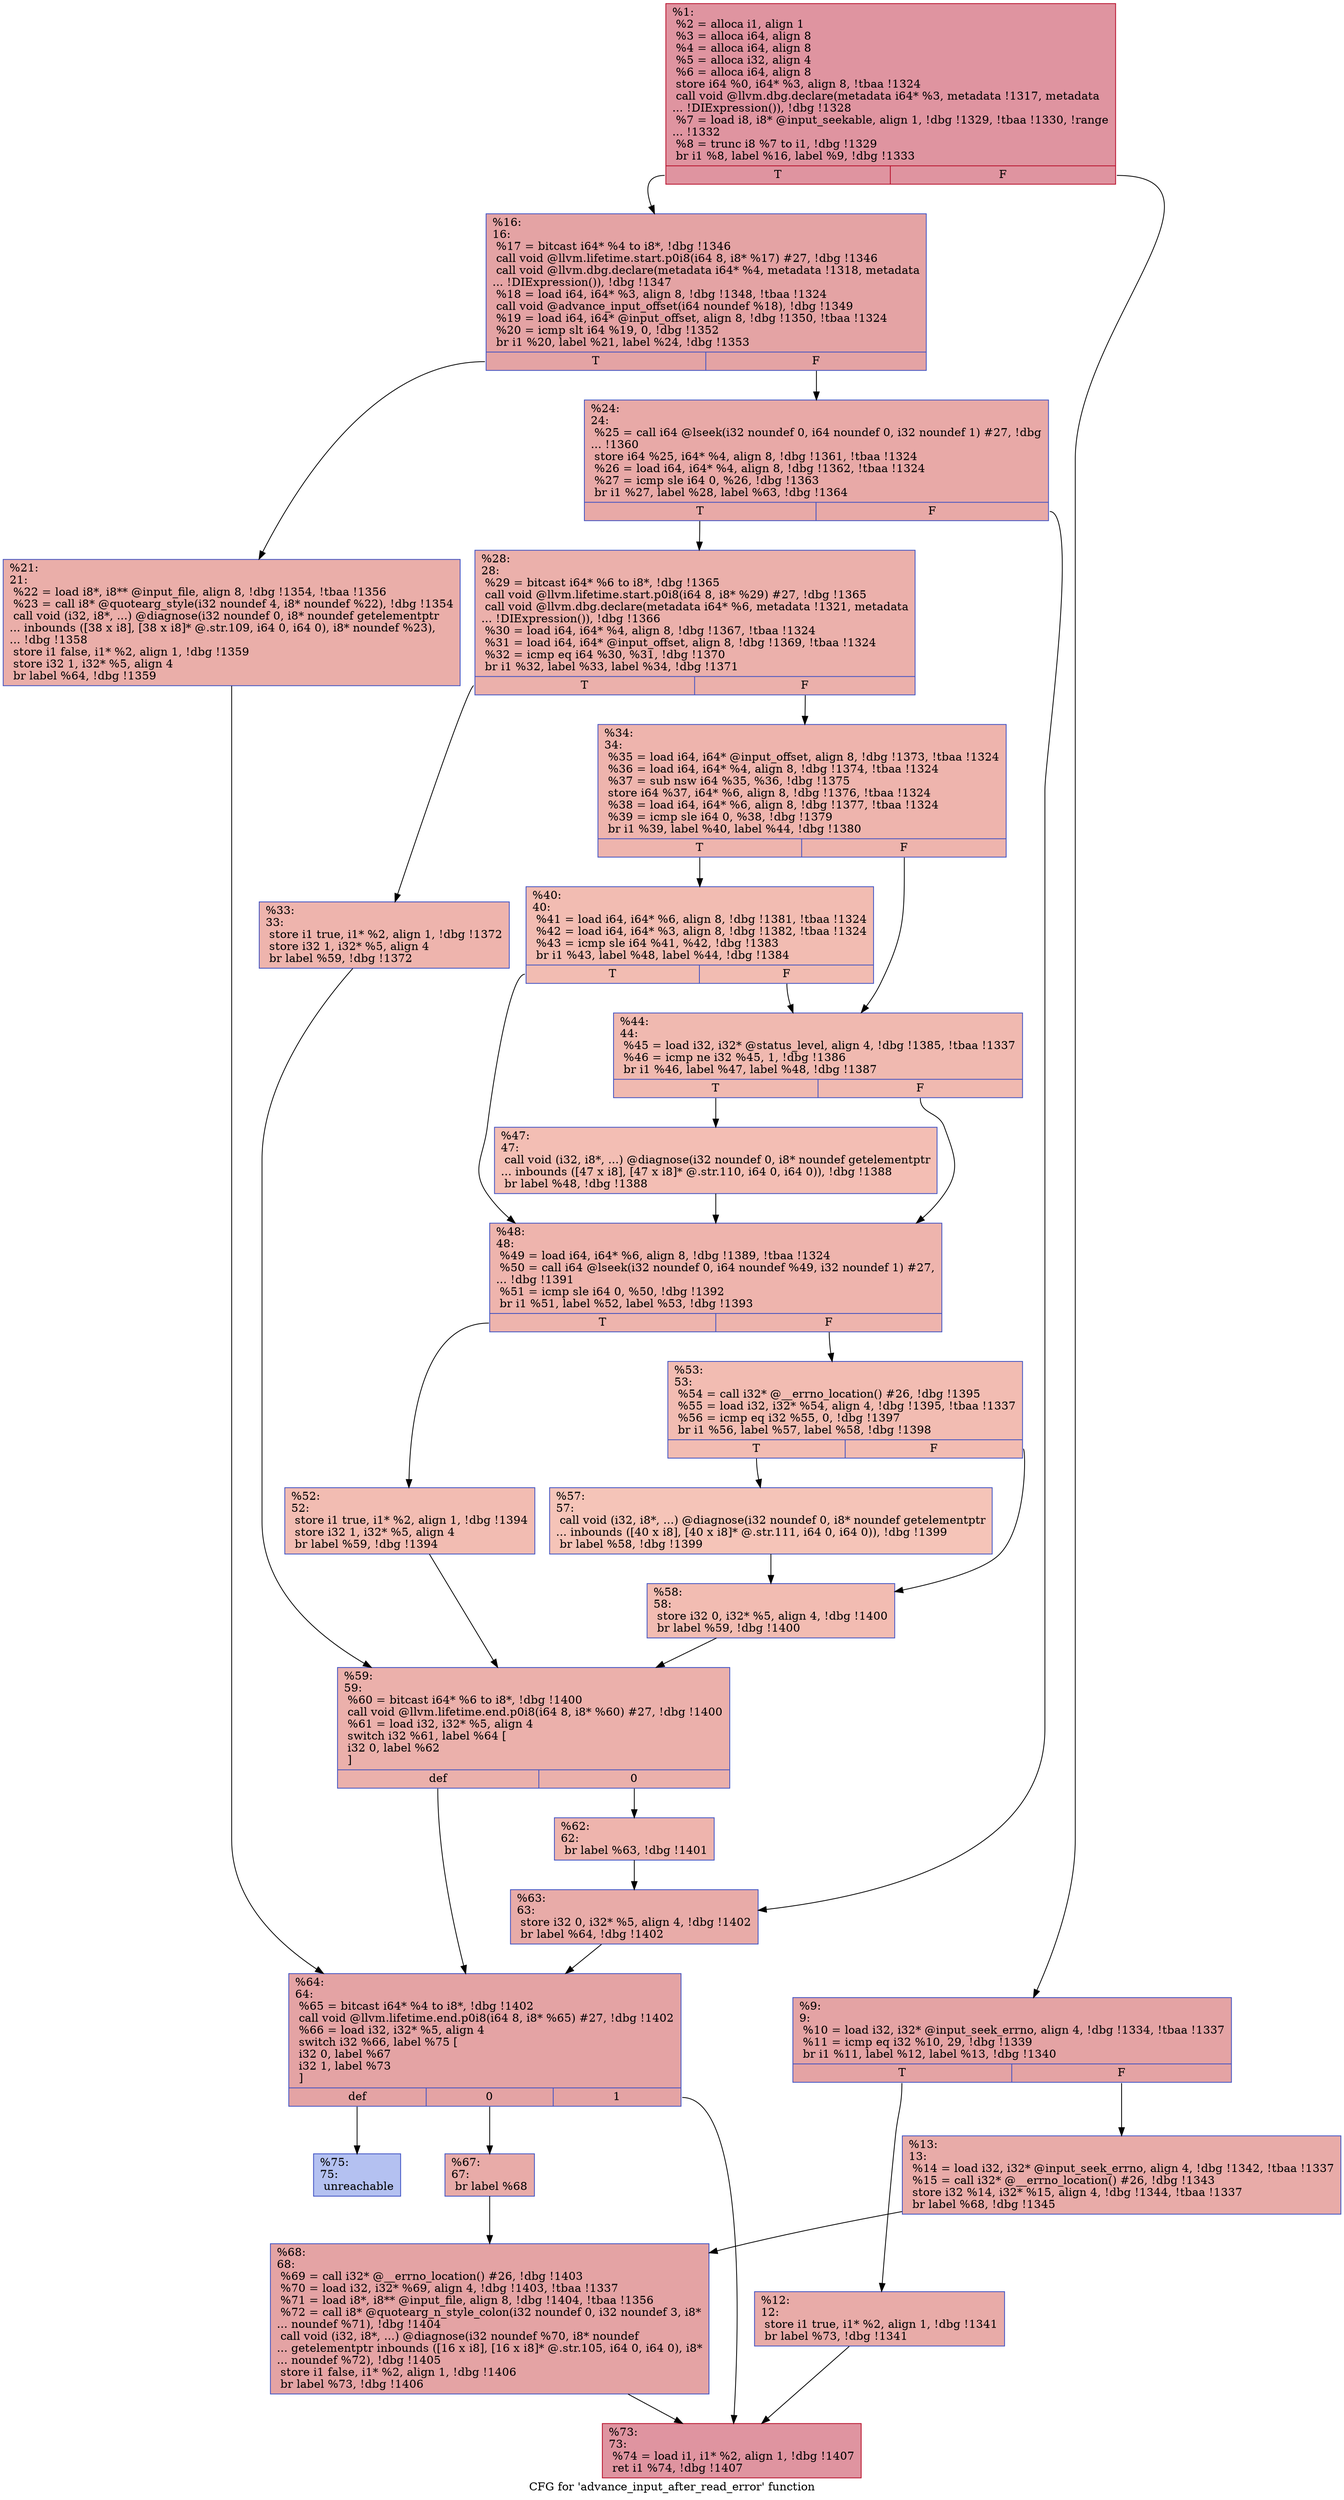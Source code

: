 digraph "CFG for 'advance_input_after_read_error' function" {
	label="CFG for 'advance_input_after_read_error' function";

	Node0xfcb7a0 [shape=record,color="#b70d28ff", style=filled, fillcolor="#b70d2870",label="{%1:\l  %2 = alloca i1, align 1\l  %3 = alloca i64, align 8\l  %4 = alloca i64, align 8\l  %5 = alloca i32, align 4\l  %6 = alloca i64, align 8\l  store i64 %0, i64* %3, align 8, !tbaa !1324\l  call void @llvm.dbg.declare(metadata i64* %3, metadata !1317, metadata\l... !DIExpression()), !dbg !1328\l  %7 = load i8, i8* @input_seekable, align 1, !dbg !1329, !tbaa !1330, !range\l... !1332\l  %8 = trunc i8 %7 to i1, !dbg !1329\l  br i1 %8, label %16, label %9, !dbg !1333\l|{<s0>T|<s1>F}}"];
	Node0xfcb7a0:s0 -> Node0xfcb9c0;
	Node0xfcb7a0:s1 -> Node0xfcb8d0;
	Node0xfcb8d0 [shape=record,color="#3d50c3ff", style=filled, fillcolor="#c32e3170",label="{%9:\l9:                                                \l  %10 = load i32, i32* @input_seek_errno, align 4, !dbg !1334, !tbaa !1337\l  %11 = icmp eq i32 %10, 29, !dbg !1339\l  br i1 %11, label %12, label %13, !dbg !1340\l|{<s0>T|<s1>F}}"];
	Node0xfcb8d0:s0 -> Node0xfcb920;
	Node0xfcb8d0:s1 -> Node0xfcb970;
	Node0xfcb920 [shape=record,color="#3d50c3ff", style=filled, fillcolor="#cc403a70",label="{%12:\l12:                                               \l  store i1 true, i1* %2, align 1, !dbg !1341\l  br label %73, !dbg !1341\l}"];
	Node0xfcb920 -> Node0xfcc000;
	Node0xfcb970 [shape=record,color="#3d50c3ff", style=filled, fillcolor="#cc403a70",label="{%13:\l13:                                               \l  %14 = load i32, i32* @input_seek_errno, align 4, !dbg !1342, !tbaa !1337\l  %15 = call i32* @__errno_location() #26, !dbg !1343\l  store i32 %14, i32* %15, align 4, !dbg !1344, !tbaa !1337\l  br label %68, !dbg !1345\l}"];
	Node0xfcb970 -> Node0xfcbfb0;
	Node0xfcb9c0 [shape=record,color="#3d50c3ff", style=filled, fillcolor="#c32e3170",label="{%16:\l16:                                               \l  %17 = bitcast i64* %4 to i8*, !dbg !1346\l  call void @llvm.lifetime.start.p0i8(i64 8, i8* %17) #27, !dbg !1346\l  call void @llvm.dbg.declare(metadata i64* %4, metadata !1318, metadata\l... !DIExpression()), !dbg !1347\l  %18 = load i64, i64* %3, align 8, !dbg !1348, !tbaa !1324\l  call void @advance_input_offset(i64 noundef %18), !dbg !1349\l  %19 = load i64, i64* @input_offset, align 8, !dbg !1350, !tbaa !1324\l  %20 = icmp slt i64 %19, 0, !dbg !1352\l  br i1 %20, label %21, label %24, !dbg !1353\l|{<s0>T|<s1>F}}"];
	Node0xfcb9c0:s0 -> Node0xfcba10;
	Node0xfcb9c0:s1 -> Node0xfcba60;
	Node0xfcba10 [shape=record,color="#3d50c3ff", style=filled, fillcolor="#d0473d70",label="{%21:\l21:                                               \l  %22 = load i8*, i8** @input_file, align 8, !dbg !1354, !tbaa !1356\l  %23 = call i8* @quotearg_style(i32 noundef 4, i8* noundef %22), !dbg !1354\l  call void (i32, i8*, ...) @diagnose(i32 noundef 0, i8* noundef getelementptr\l... inbounds ([38 x i8], [38 x i8]* @.str.109, i64 0, i64 0), i8* noundef %23),\l... !dbg !1358\l  store i1 false, i1* %2, align 1, !dbg !1359\l  store i32 1, i32* %5, align 4\l  br label %64, !dbg !1359\l}"];
	Node0xfcba10 -> Node0xfcbf10;
	Node0xfcba60 [shape=record,color="#3d50c3ff", style=filled, fillcolor="#ca3b3770",label="{%24:\l24:                                               \l  %25 = call i64 @lseek(i32 noundef 0, i64 noundef 0, i32 noundef 1) #27, !dbg\l... !1360\l  store i64 %25, i64* %4, align 8, !dbg !1361, !tbaa !1324\l  %26 = load i64, i64* %4, align 8, !dbg !1362, !tbaa !1324\l  %27 = icmp sle i64 0, %26, !dbg !1363\l  br i1 %27, label %28, label %63, !dbg !1364\l|{<s0>T|<s1>F}}"];
	Node0xfcba60:s0 -> Node0xfcbab0;
	Node0xfcba60:s1 -> Node0xfcbec0;
	Node0xfcbab0 [shape=record,color="#3d50c3ff", style=filled, fillcolor="#d24b4070",label="{%28:\l28:                                               \l  %29 = bitcast i64* %6 to i8*, !dbg !1365\l  call void @llvm.lifetime.start.p0i8(i64 8, i8* %29) #27, !dbg !1365\l  call void @llvm.dbg.declare(metadata i64* %6, metadata !1321, metadata\l... !DIExpression()), !dbg !1366\l  %30 = load i64, i64* %4, align 8, !dbg !1367, !tbaa !1324\l  %31 = load i64, i64* @input_offset, align 8, !dbg !1369, !tbaa !1324\l  %32 = icmp eq i64 %30, %31, !dbg !1370\l  br i1 %32, label %33, label %34, !dbg !1371\l|{<s0>T|<s1>F}}"];
	Node0xfcbab0:s0 -> Node0xfcbb00;
	Node0xfcbab0:s1 -> Node0xfcbb50;
	Node0xfcbb00 [shape=record,color="#3d50c3ff", style=filled, fillcolor="#d8564670",label="{%33:\l33:                                               \l  store i1 true, i1* %2, align 1, !dbg !1372\l  store i32 1, i32* %5, align 4\l  br label %59, !dbg !1372\l}"];
	Node0xfcbb00 -> Node0xfcbe20;
	Node0xfcbb50 [shape=record,color="#3d50c3ff", style=filled, fillcolor="#d8564670",label="{%34:\l34:                                               \l  %35 = load i64, i64* @input_offset, align 8, !dbg !1373, !tbaa !1324\l  %36 = load i64, i64* %4, align 8, !dbg !1374, !tbaa !1324\l  %37 = sub nsw i64 %35, %36, !dbg !1375\l  store i64 %37, i64* %6, align 8, !dbg !1376, !tbaa !1324\l  %38 = load i64, i64* %6, align 8, !dbg !1377, !tbaa !1324\l  %39 = icmp sle i64 0, %38, !dbg !1379\l  br i1 %39, label %40, label %44, !dbg !1380\l|{<s0>T|<s1>F}}"];
	Node0xfcbb50:s0 -> Node0xfcbba0;
	Node0xfcbb50:s1 -> Node0xfcbbf0;
	Node0xfcbba0 [shape=record,color="#3d50c3ff", style=filled, fillcolor="#e1675170",label="{%40:\l40:                                               \l  %41 = load i64, i64* %6, align 8, !dbg !1381, !tbaa !1324\l  %42 = load i64, i64* %3, align 8, !dbg !1382, !tbaa !1324\l  %43 = icmp sle i64 %41, %42, !dbg !1383\l  br i1 %43, label %48, label %44, !dbg !1384\l|{<s0>T|<s1>F}}"];
	Node0xfcbba0:s0 -> Node0xfcbc90;
	Node0xfcbba0:s1 -> Node0xfcbbf0;
	Node0xfcbbf0 [shape=record,color="#3d50c3ff", style=filled, fillcolor="#de614d70",label="{%44:\l44:                                               \l  %45 = load i32, i32* @status_level, align 4, !dbg !1385, !tbaa !1337\l  %46 = icmp ne i32 %45, 1, !dbg !1386\l  br i1 %46, label %47, label %48, !dbg !1387\l|{<s0>T|<s1>F}}"];
	Node0xfcbbf0:s0 -> Node0xfcbc40;
	Node0xfcbbf0:s1 -> Node0xfcbc90;
	Node0xfcbc40 [shape=record,color="#3d50c3ff", style=filled, fillcolor="#e36c5570",label="{%47:\l47:                                               \l  call void (i32, i8*, ...) @diagnose(i32 noundef 0, i8* noundef getelementptr\l... inbounds ([47 x i8], [47 x i8]* @.str.110, i64 0, i64 0)), !dbg !1388\l  br label %48, !dbg !1388\l}"];
	Node0xfcbc40 -> Node0xfcbc90;
	Node0xfcbc90 [shape=record,color="#3d50c3ff", style=filled, fillcolor="#d8564670",label="{%48:\l48:                                               \l  %49 = load i64, i64* %6, align 8, !dbg !1389, !tbaa !1324\l  %50 = call i64 @lseek(i32 noundef 0, i64 noundef %49, i32 noundef 1) #27,\l... !dbg !1391\l  %51 = icmp sle i64 0, %50, !dbg !1392\l  br i1 %51, label %52, label %53, !dbg !1393\l|{<s0>T|<s1>F}}"];
	Node0xfcbc90:s0 -> Node0xfcbce0;
	Node0xfcbc90:s1 -> Node0xfcbd30;
	Node0xfcbce0 [shape=record,color="#3d50c3ff", style=filled, fillcolor="#e1675170",label="{%52:\l52:                                               \l  store i1 true, i1* %2, align 1, !dbg !1394\l  store i32 1, i32* %5, align 4\l  br label %59, !dbg !1394\l}"];
	Node0xfcbce0 -> Node0xfcbe20;
	Node0xfcbd30 [shape=record,color="#3d50c3ff", style=filled, fillcolor="#e1675170",label="{%53:\l53:                                               \l  %54 = call i32* @__errno_location() #26, !dbg !1395\l  %55 = load i32, i32* %54, align 4, !dbg !1395, !tbaa !1337\l  %56 = icmp eq i32 %55, 0, !dbg !1397\l  br i1 %56, label %57, label %58, !dbg !1398\l|{<s0>T|<s1>F}}"];
	Node0xfcbd30:s0 -> Node0xfcbd80;
	Node0xfcbd30:s1 -> Node0xfcbdd0;
	Node0xfcbd80 [shape=record,color="#3d50c3ff", style=filled, fillcolor="#e97a5f70",label="{%57:\l57:                                               \l  call void (i32, i8*, ...) @diagnose(i32 noundef 0, i8* noundef getelementptr\l... inbounds ([40 x i8], [40 x i8]* @.str.111, i64 0, i64 0)), !dbg !1399\l  br label %58, !dbg !1399\l}"];
	Node0xfcbd80 -> Node0xfcbdd0;
	Node0xfcbdd0 [shape=record,color="#3d50c3ff", style=filled, fillcolor="#e1675170",label="{%58:\l58:                                               \l  store i32 0, i32* %5, align 4, !dbg !1400\l  br label %59, !dbg !1400\l}"];
	Node0xfcbdd0 -> Node0xfcbe20;
	Node0xfcbe20 [shape=record,color="#3d50c3ff", style=filled, fillcolor="#d24b4070",label="{%59:\l59:                                               \l  %60 = bitcast i64* %6 to i8*, !dbg !1400\l  call void @llvm.lifetime.end.p0i8(i64 8, i8* %60) #27, !dbg !1400\l  %61 = load i32, i32* %5, align 4\l  switch i32 %61, label %64 [\l    i32 0, label %62\l  ]\l|{<s0>def|<s1>0}}"];
	Node0xfcbe20:s0 -> Node0xfcbf10;
	Node0xfcbe20:s1 -> Node0xfcbe70;
	Node0xfcbe70 [shape=record,color="#3d50c3ff", style=filled, fillcolor="#d8564670",label="{%62:\l62:                                               \l  br label %63, !dbg !1401\l}"];
	Node0xfcbe70 -> Node0xfcbec0;
	Node0xfcbec0 [shape=record,color="#3d50c3ff", style=filled, fillcolor="#cc403a70",label="{%63:\l63:                                               \l  store i32 0, i32* %5, align 4, !dbg !1402\l  br label %64, !dbg !1402\l}"];
	Node0xfcbec0 -> Node0xfcbf10;
	Node0xfcbf10 [shape=record,color="#3d50c3ff", style=filled, fillcolor="#c32e3170",label="{%64:\l64:                                               \l  %65 = bitcast i64* %4 to i8*, !dbg !1402\l  call void @llvm.lifetime.end.p0i8(i64 8, i8* %65) #27, !dbg !1402\l  %66 = load i32, i32* %5, align 4\l  switch i32 %66, label %75 [\l    i32 0, label %67\l    i32 1, label %73\l  ]\l|{<s0>def|<s1>0|<s2>1}}"];
	Node0xfcbf10:s0 -> Node0xfcc050;
	Node0xfcbf10:s1 -> Node0xfcbf60;
	Node0xfcbf10:s2 -> Node0xfcc000;
	Node0xfcbf60 [shape=record,color="#3d50c3ff", style=filled, fillcolor="#cc403a70",label="{%67:\l67:                                               \l  br label %68\l}"];
	Node0xfcbf60 -> Node0xfcbfb0;
	Node0xfcbfb0 [shape=record,color="#3d50c3ff", style=filled, fillcolor="#c32e3170",label="{%68:\l68:                                               \l  %69 = call i32* @__errno_location() #26, !dbg !1403\l  %70 = load i32, i32* %69, align 4, !dbg !1403, !tbaa !1337\l  %71 = load i8*, i8** @input_file, align 8, !dbg !1404, !tbaa !1356\l  %72 = call i8* @quotearg_n_style_colon(i32 noundef 0, i32 noundef 3, i8*\l... noundef %71), !dbg !1404\l  call void (i32, i8*, ...) @diagnose(i32 noundef %70, i8* noundef\l... getelementptr inbounds ([16 x i8], [16 x i8]* @.str.105, i64 0, i64 0), i8*\l... noundef %72), !dbg !1405\l  store i1 false, i1* %2, align 1, !dbg !1406\l  br label %73, !dbg !1406\l}"];
	Node0xfcbfb0 -> Node0xfcc000;
	Node0xfcc000 [shape=record,color="#b70d28ff", style=filled, fillcolor="#b70d2870",label="{%73:\l73:                                               \l  %74 = load i1, i1* %2, align 1, !dbg !1407\l  ret i1 %74, !dbg !1407\l}"];
	Node0xfcc050 [shape=record,color="#3d50c3ff", style=filled, fillcolor="#5572df70",label="{%75:\l75:                                               \l  unreachable\l}"];
}
